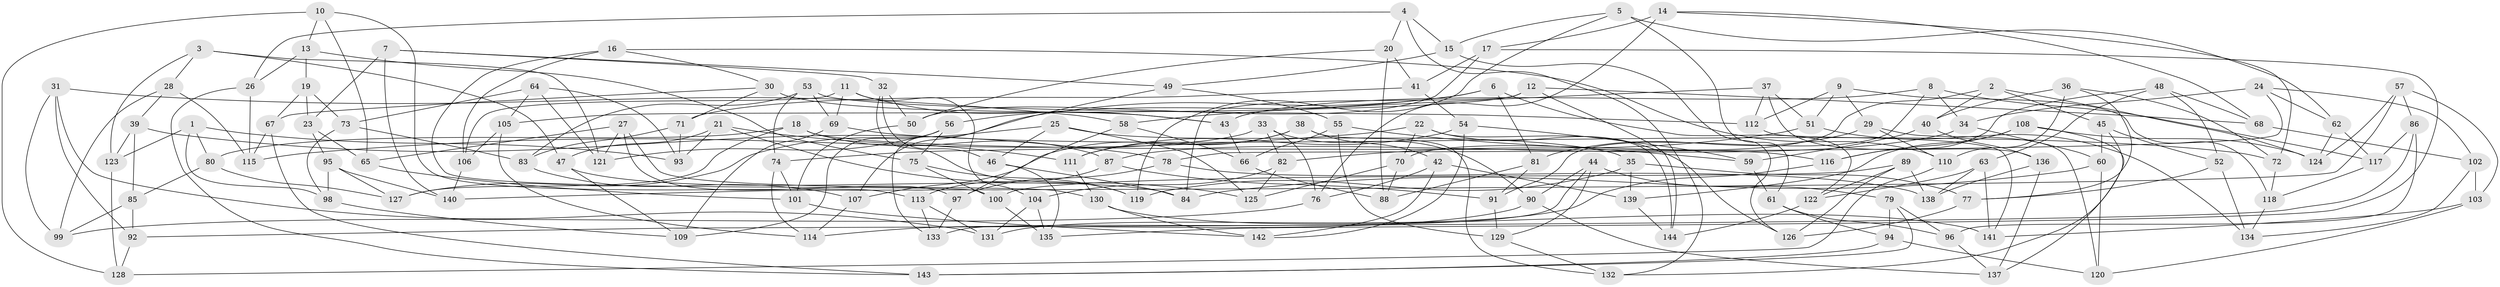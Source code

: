 // Generated by graph-tools (version 1.1) at 2025/11/02/27/25 16:11:46]
// undirected, 144 vertices, 288 edges
graph export_dot {
graph [start="1"]
  node [color=gray90,style=filled];
  1;
  2;
  3;
  4;
  5;
  6;
  7;
  8;
  9;
  10;
  11;
  12;
  13;
  14;
  15;
  16;
  17;
  18;
  19;
  20;
  21;
  22;
  23;
  24;
  25;
  26;
  27;
  28;
  29;
  30;
  31;
  32;
  33;
  34;
  35;
  36;
  37;
  38;
  39;
  40;
  41;
  42;
  43;
  44;
  45;
  46;
  47;
  48;
  49;
  50;
  51;
  52;
  53;
  54;
  55;
  56;
  57;
  58;
  59;
  60;
  61;
  62;
  63;
  64;
  65;
  66;
  67;
  68;
  69;
  70;
  71;
  72;
  73;
  74;
  75;
  76;
  77;
  78;
  79;
  80;
  81;
  82;
  83;
  84;
  85;
  86;
  87;
  88;
  89;
  90;
  91;
  92;
  93;
  94;
  95;
  96;
  97;
  98;
  99;
  100;
  101;
  102;
  103;
  104;
  105;
  106;
  107;
  108;
  109;
  110;
  111;
  112;
  113;
  114;
  115;
  116;
  117;
  118;
  119;
  120;
  121;
  122;
  123;
  124;
  125;
  126;
  127;
  128;
  129;
  130;
  131;
  132;
  133;
  134;
  135;
  136;
  137;
  138;
  139;
  140;
  141;
  142;
  143;
  144;
  1 -- 93;
  1 -- 123;
  1 -- 80;
  1 -- 98;
  2 -- 40;
  2 -- 124;
  2 -- 45;
  2 -- 70;
  3 -- 28;
  3 -- 47;
  3 -- 121;
  3 -- 123;
  4 -- 20;
  4 -- 15;
  4 -- 26;
  4 -- 132;
  5 -- 61;
  5 -- 62;
  5 -- 119;
  5 -- 15;
  6 -- 56;
  6 -- 122;
  6 -- 107;
  6 -- 81;
  7 -- 23;
  7 -- 32;
  7 -- 49;
  7 -- 140;
  8 -- 91;
  8 -- 34;
  8 -- 43;
  8 -- 117;
  9 -- 29;
  9 -- 112;
  9 -- 51;
  9 -- 118;
  10 -- 113;
  10 -- 13;
  10 -- 65;
  10 -- 128;
  11 -- 43;
  11 -- 104;
  11 -- 69;
  11 -- 106;
  12 -- 144;
  12 -- 84;
  12 -- 68;
  12 -- 105;
  13 -- 75;
  13 -- 19;
  13 -- 26;
  14 -- 76;
  14 -- 68;
  14 -- 72;
  14 -- 17;
  15 -- 126;
  15 -- 49;
  16 -- 100;
  16 -- 30;
  16 -- 106;
  16 -- 110;
  17 -- 135;
  17 -- 50;
  17 -- 41;
  18 -- 116;
  18 -- 127;
  18 -- 87;
  18 -- 80;
  19 -- 73;
  19 -- 23;
  19 -- 67;
  20 -- 50;
  20 -- 41;
  20 -- 88;
  21 -- 93;
  21 -- 111;
  21 -- 125;
  21 -- 47;
  22 -- 115;
  22 -- 126;
  22 -- 70;
  22 -- 144;
  23 -- 65;
  23 -- 95;
  24 -- 78;
  24 -- 34;
  24 -- 102;
  24 -- 62;
  25 -- 125;
  25 -- 46;
  25 -- 127;
  25 -- 35;
  26 -- 115;
  26 -- 143;
  27 -- 97;
  27 -- 65;
  27 -- 121;
  27 -- 130;
  28 -- 115;
  28 -- 39;
  28 -- 99;
  29 -- 110;
  29 -- 81;
  29 -- 120;
  30 -- 43;
  30 -- 71;
  30 -- 67;
  31 -- 92;
  31 -- 99;
  31 -- 58;
  31 -- 131;
  32 -- 50;
  32 -- 46;
  32 -- 119;
  33 -- 76;
  33 -- 74;
  33 -- 82;
  33 -- 90;
  34 -- 87;
  34 -- 60;
  35 -- 77;
  35 -- 139;
  35 -- 119;
  36 -- 40;
  36 -- 72;
  36 -- 77;
  36 -- 110;
  37 -- 58;
  37 -- 136;
  37 -- 112;
  37 -- 51;
  38 -- 132;
  38 -- 107;
  38 -- 42;
  38 -- 111;
  39 -- 78;
  39 -- 85;
  39 -- 123;
  40 -- 59;
  40 -- 136;
  41 -- 71;
  41 -- 54;
  42 -- 76;
  42 -- 142;
  42 -- 139;
  43 -- 66;
  44 -- 129;
  44 -- 133;
  44 -- 79;
  44 -- 90;
  45 -- 132;
  45 -- 60;
  45 -- 52;
  46 -- 84;
  46 -- 135;
  47 -- 109;
  47 -- 84;
  48 -- 68;
  48 -- 63;
  48 -- 52;
  48 -- 116;
  49 -- 133;
  49 -- 55;
  50 -- 101;
  51 -- 134;
  51 -- 82;
  52 -- 77;
  52 -- 134;
  53 -- 74;
  53 -- 112;
  53 -- 83;
  53 -- 69;
  54 -- 111;
  54 -- 142;
  54 -- 59;
  55 -- 66;
  55 -- 129;
  55 -- 59;
  56 -- 75;
  56 -- 121;
  56 -- 109;
  57 -- 103;
  57 -- 124;
  57 -- 140;
  57 -- 86;
  58 -- 66;
  58 -- 97;
  59 -- 61;
  60 -- 84;
  60 -- 120;
  61 -- 96;
  61 -- 94;
  62 -- 117;
  62 -- 124;
  63 -- 138;
  63 -- 141;
  63 -- 122;
  64 -- 93;
  64 -- 105;
  64 -- 121;
  64 -- 73;
  65 -- 101;
  66 -- 88;
  67 -- 143;
  67 -- 115;
  68 -- 102;
  69 -- 72;
  69 -- 109;
  70 -- 88;
  70 -- 125;
  71 -- 93;
  71 -- 83;
  72 -- 118;
  73 -- 98;
  73 -- 83;
  74 -- 101;
  74 -- 114;
  75 -- 119;
  75 -- 100;
  76 -- 99;
  77 -- 126;
  78 -- 138;
  78 -- 97;
  79 -- 143;
  79 -- 96;
  79 -- 94;
  80 -- 127;
  80 -- 85;
  81 -- 88;
  81 -- 91;
  82 -- 104;
  82 -- 125;
  83 -- 107;
  85 -- 92;
  85 -- 99;
  86 -- 92;
  86 -- 96;
  86 -- 117;
  87 -- 113;
  87 -- 91;
  89 -- 100;
  89 -- 138;
  89 -- 126;
  89 -- 122;
  90 -- 114;
  90 -- 137;
  91 -- 129;
  92 -- 128;
  94 -- 120;
  94 -- 143;
  95 -- 98;
  95 -- 127;
  95 -- 140;
  96 -- 137;
  97 -- 133;
  98 -- 109;
  100 -- 135;
  101 -- 142;
  102 -- 134;
  102 -- 103;
  103 -- 120;
  103 -- 141;
  104 -- 135;
  104 -- 131;
  105 -- 114;
  105 -- 106;
  106 -- 140;
  107 -- 114;
  108 -- 124;
  108 -- 116;
  108 -- 137;
  108 -- 139;
  110 -- 128;
  111 -- 130;
  112 -- 141;
  113 -- 133;
  113 -- 131;
  116 -- 131;
  117 -- 118;
  118 -- 134;
  122 -- 144;
  123 -- 128;
  129 -- 132;
  130 -- 142;
  130 -- 141;
  136 -- 138;
  136 -- 137;
  139 -- 144;
}
